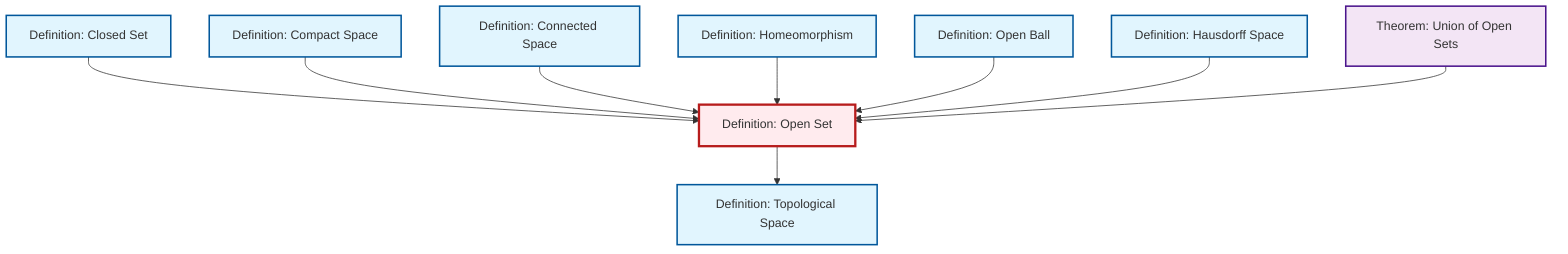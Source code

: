 graph TD
    classDef definition fill:#e1f5fe,stroke:#01579b,stroke-width:2px
    classDef theorem fill:#f3e5f5,stroke:#4a148c,stroke-width:2px
    classDef axiom fill:#fff3e0,stroke:#e65100,stroke-width:2px
    classDef example fill:#e8f5e9,stroke:#1b5e20,stroke-width:2px
    classDef current fill:#ffebee,stroke:#b71c1c,stroke-width:3px
    def-topological-space["Definition: Topological Space"]:::definition
    def-compact["Definition: Compact Space"]:::definition
    def-homeomorphism["Definition: Homeomorphism"]:::definition
    def-open-ball["Definition: Open Ball"]:::definition
    def-closed-set["Definition: Closed Set"]:::definition
    def-hausdorff["Definition: Hausdorff Space"]:::definition
    thm-union-open-sets["Theorem: Union of Open Sets"]:::theorem
    def-open-set["Definition: Open Set"]:::definition
    def-connected["Definition: Connected Space"]:::definition
    def-closed-set --> def-open-set
    def-compact --> def-open-set
    def-connected --> def-open-set
    def-homeomorphism --> def-open-set
    def-open-set --> def-topological-space
    def-open-ball --> def-open-set
    def-hausdorff --> def-open-set
    thm-union-open-sets --> def-open-set
    class def-open-set current